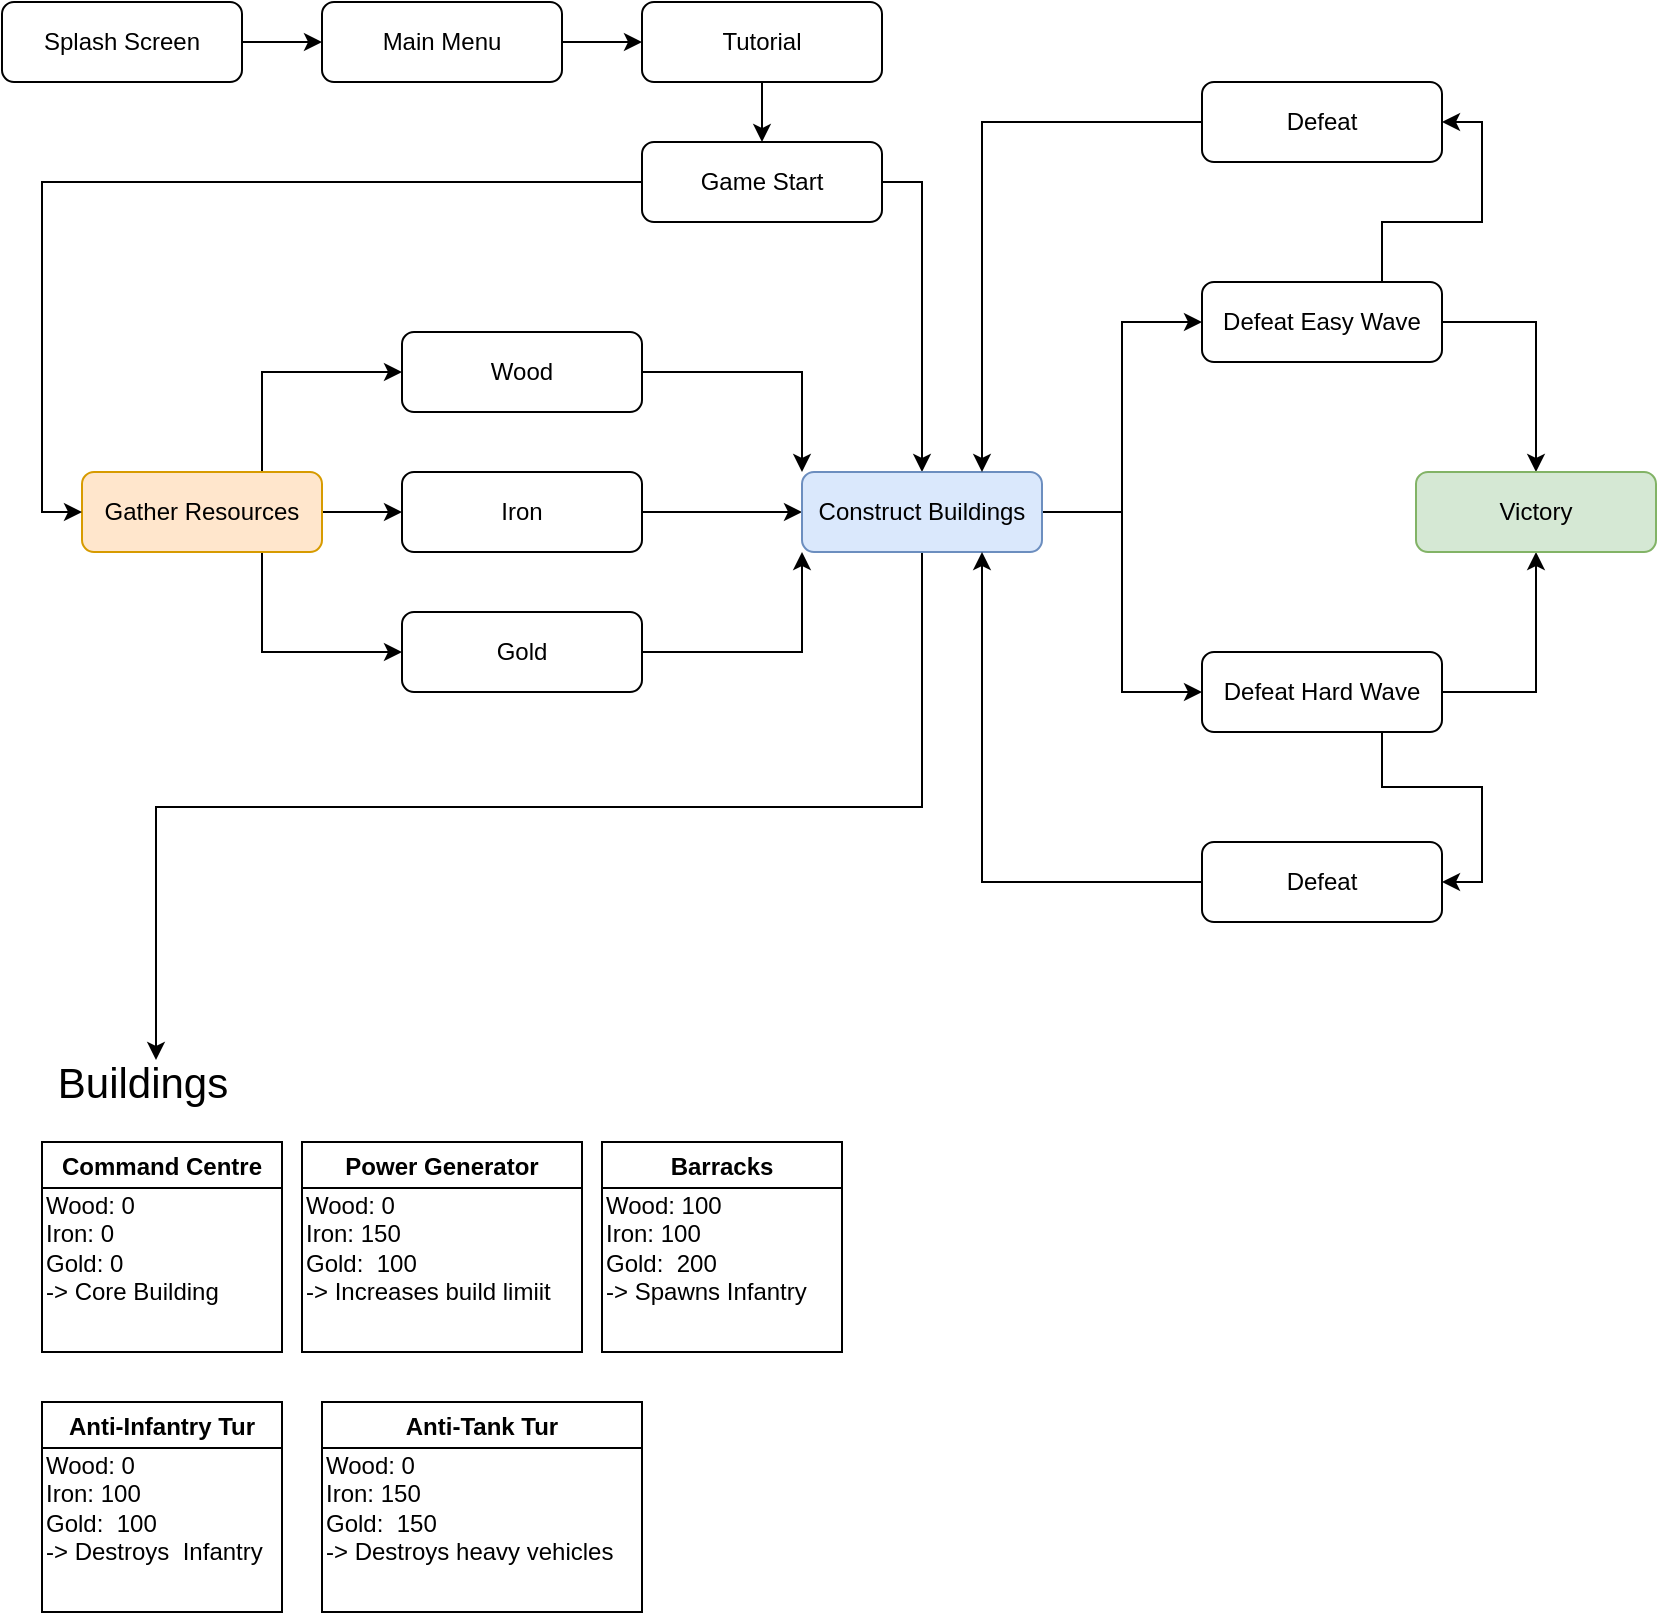 <mxfile version="14.6.6" type="device"><diagram id="C5RBs43oDa-KdzZeNtuy" name="Page-1"><mxGraphModel dx="1414" dy="1041" grid="1" gridSize="10" guides="1" tooltips="1" connect="1" arrows="1" fold="1" page="1" pageScale="1" pageWidth="827" pageHeight="1169" math="0" shadow="0"><root><mxCell id="WIyWlLk6GJQsqaUBKTNV-0"/><mxCell id="WIyWlLk6GJQsqaUBKTNV-1" parent="WIyWlLk6GJQsqaUBKTNV-0"/><mxCell id="p-UzEPVhJErO4vDM6O7c-22" style="edgeStyle=orthogonalEdgeStyle;rounded=0;orthogonalLoop=1;jettySize=auto;html=1;exitX=1;exitY=0.5;exitDx=0;exitDy=0;entryX=0;entryY=0.5;entryDx=0;entryDy=0;" edge="1" parent="WIyWlLk6GJQsqaUBKTNV-1" source="WIyWlLk6GJQsqaUBKTNV-3" target="p-UzEPVhJErO4vDM6O7c-2"><mxGeometry relative="1" as="geometry"/></mxCell><mxCell id="WIyWlLk6GJQsqaUBKTNV-3" value="Main Menu" style="rounded=1;whiteSpace=wrap;html=1;fontSize=12;glass=0;strokeWidth=1;shadow=0;" parent="WIyWlLk6GJQsqaUBKTNV-1" vertex="1"><mxGeometry x="160" width="120" height="40" as="geometry"/></mxCell><mxCell id="p-UzEPVhJErO4vDM6O7c-23" style="edgeStyle=orthogonalEdgeStyle;rounded=0;orthogonalLoop=1;jettySize=auto;html=1;exitX=1;exitY=0.5;exitDx=0;exitDy=0;entryX=0;entryY=0.5;entryDx=0;entryDy=0;" edge="1" parent="WIyWlLk6GJQsqaUBKTNV-1" source="p-UzEPVhJErO4vDM6O7c-0" target="WIyWlLk6GJQsqaUBKTNV-3"><mxGeometry relative="1" as="geometry"/></mxCell><mxCell id="p-UzEPVhJErO4vDM6O7c-0" value="Splash Screen" style="rounded=1;whiteSpace=wrap;html=1;fontSize=12;glass=0;strokeWidth=1;shadow=0;" vertex="1" parent="WIyWlLk6GJQsqaUBKTNV-1"><mxGeometry width="120" height="40" as="geometry"/></mxCell><mxCell id="p-UzEPVhJErO4vDM6O7c-13" style="edgeStyle=orthogonalEdgeStyle;rounded=0;orthogonalLoop=1;jettySize=auto;html=1;exitX=0.5;exitY=1;exitDx=0;exitDy=0;entryX=0.5;entryY=0;entryDx=0;entryDy=0;" edge="1" parent="WIyWlLk6GJQsqaUBKTNV-1" source="p-UzEPVhJErO4vDM6O7c-2" target="p-UzEPVhJErO4vDM6O7c-12"><mxGeometry relative="1" as="geometry"/></mxCell><mxCell id="p-UzEPVhJErO4vDM6O7c-2" value="Tutorial" style="rounded=1;whiteSpace=wrap;html=1;fontSize=12;glass=0;strokeWidth=1;shadow=0;" vertex="1" parent="WIyWlLk6GJQsqaUBKTNV-1"><mxGeometry x="320" width="120" height="40" as="geometry"/></mxCell><mxCell id="p-UzEPVhJErO4vDM6O7c-9" style="edgeStyle=orthogonalEdgeStyle;rounded=0;orthogonalLoop=1;jettySize=auto;html=1;exitX=0.75;exitY=0;exitDx=0;exitDy=0;entryX=0;entryY=0.5;entryDx=0;entryDy=0;" edge="1" parent="WIyWlLk6GJQsqaUBKTNV-1" source="p-UzEPVhJErO4vDM6O7c-4" target="p-UzEPVhJErO4vDM6O7c-5"><mxGeometry relative="1" as="geometry"/></mxCell><mxCell id="p-UzEPVhJErO4vDM6O7c-10" style="edgeStyle=orthogonalEdgeStyle;rounded=0;orthogonalLoop=1;jettySize=auto;html=1;exitX=0.75;exitY=1;exitDx=0;exitDy=0;entryX=0;entryY=0.5;entryDx=0;entryDy=0;" edge="1" parent="WIyWlLk6GJQsqaUBKTNV-1" source="p-UzEPVhJErO4vDM6O7c-4" target="p-UzEPVhJErO4vDM6O7c-7"><mxGeometry relative="1" as="geometry"/></mxCell><mxCell id="p-UzEPVhJErO4vDM6O7c-11" style="edgeStyle=orthogonalEdgeStyle;rounded=0;orthogonalLoop=1;jettySize=auto;html=1;exitX=1;exitY=0.5;exitDx=0;exitDy=0;entryX=0;entryY=0.5;entryDx=0;entryDy=0;" edge="1" parent="WIyWlLk6GJQsqaUBKTNV-1" source="p-UzEPVhJErO4vDM6O7c-4" target="p-UzEPVhJErO4vDM6O7c-6"><mxGeometry relative="1" as="geometry"/></mxCell><mxCell id="p-UzEPVhJErO4vDM6O7c-4" value="Gather Resources" style="rounded=1;whiteSpace=wrap;html=1;fontSize=12;glass=0;strokeWidth=1;shadow=0;fillColor=#ffe6cc;strokeColor=#d79b00;" vertex="1" parent="WIyWlLk6GJQsqaUBKTNV-1"><mxGeometry x="40" y="235" width="120" height="40" as="geometry"/></mxCell><mxCell id="p-UzEPVhJErO4vDM6O7c-18" style="edgeStyle=orthogonalEdgeStyle;rounded=0;orthogonalLoop=1;jettySize=auto;html=1;exitX=1;exitY=0.5;exitDx=0;exitDy=0;entryX=0;entryY=0;entryDx=0;entryDy=0;" edge="1" parent="WIyWlLk6GJQsqaUBKTNV-1" source="p-UzEPVhJErO4vDM6O7c-5" target="p-UzEPVhJErO4vDM6O7c-16"><mxGeometry relative="1" as="geometry"/></mxCell><mxCell id="p-UzEPVhJErO4vDM6O7c-5" value="Wood" style="rounded=1;whiteSpace=wrap;html=1;fontSize=12;glass=0;strokeWidth=1;shadow=0;" vertex="1" parent="WIyWlLk6GJQsqaUBKTNV-1"><mxGeometry x="200" y="165" width="120" height="40" as="geometry"/></mxCell><mxCell id="p-UzEPVhJErO4vDM6O7c-20" style="edgeStyle=orthogonalEdgeStyle;rounded=0;orthogonalLoop=1;jettySize=auto;html=1;exitX=1;exitY=0.5;exitDx=0;exitDy=0;entryX=0;entryY=0.5;entryDx=0;entryDy=0;" edge="1" parent="WIyWlLk6GJQsqaUBKTNV-1" source="p-UzEPVhJErO4vDM6O7c-6" target="p-UzEPVhJErO4vDM6O7c-16"><mxGeometry relative="1" as="geometry"/></mxCell><mxCell id="p-UzEPVhJErO4vDM6O7c-6" value="Iron" style="rounded=1;whiteSpace=wrap;html=1;fontSize=12;glass=0;strokeWidth=1;shadow=0;" vertex="1" parent="WIyWlLk6GJQsqaUBKTNV-1"><mxGeometry x="200" y="235" width="120" height="40" as="geometry"/></mxCell><mxCell id="p-UzEPVhJErO4vDM6O7c-19" style="edgeStyle=orthogonalEdgeStyle;rounded=0;orthogonalLoop=1;jettySize=auto;html=1;exitX=1;exitY=0.5;exitDx=0;exitDy=0;entryX=0;entryY=1;entryDx=0;entryDy=0;" edge="1" parent="WIyWlLk6GJQsqaUBKTNV-1" source="p-UzEPVhJErO4vDM6O7c-7" target="p-UzEPVhJErO4vDM6O7c-16"><mxGeometry relative="1" as="geometry"/></mxCell><mxCell id="p-UzEPVhJErO4vDM6O7c-7" value="Gold" style="rounded=1;whiteSpace=wrap;html=1;fontSize=12;glass=0;strokeWidth=1;shadow=0;" vertex="1" parent="WIyWlLk6GJQsqaUBKTNV-1"><mxGeometry x="200" y="305" width="120" height="40" as="geometry"/></mxCell><mxCell id="p-UzEPVhJErO4vDM6O7c-15" style="edgeStyle=orthogonalEdgeStyle;rounded=0;orthogonalLoop=1;jettySize=auto;html=1;exitX=0;exitY=0.5;exitDx=0;exitDy=0;entryX=0;entryY=0.5;entryDx=0;entryDy=0;" edge="1" parent="WIyWlLk6GJQsqaUBKTNV-1" source="p-UzEPVhJErO4vDM6O7c-12" target="p-UzEPVhJErO4vDM6O7c-4"><mxGeometry relative="1" as="geometry"/></mxCell><mxCell id="p-UzEPVhJErO4vDM6O7c-21" style="edgeStyle=orthogonalEdgeStyle;rounded=0;orthogonalLoop=1;jettySize=auto;html=1;exitX=1;exitY=0.5;exitDx=0;exitDy=0;entryX=0.5;entryY=0;entryDx=0;entryDy=0;" edge="1" parent="WIyWlLk6GJQsqaUBKTNV-1" source="p-UzEPVhJErO4vDM6O7c-12" target="p-UzEPVhJErO4vDM6O7c-16"><mxGeometry relative="1" as="geometry"/></mxCell><mxCell id="p-UzEPVhJErO4vDM6O7c-12" value="Game Start" style="rounded=1;whiteSpace=wrap;html=1;fontSize=12;glass=0;strokeWidth=1;shadow=0;" vertex="1" parent="WIyWlLk6GJQsqaUBKTNV-1"><mxGeometry x="320" y="70" width="120" height="40" as="geometry"/></mxCell><mxCell id="p-UzEPVhJErO4vDM6O7c-26" style="edgeStyle=orthogonalEdgeStyle;rounded=0;orthogonalLoop=1;jettySize=auto;html=1;exitX=1;exitY=0.5;exitDx=0;exitDy=0;entryX=0;entryY=0.5;entryDx=0;entryDy=0;" edge="1" parent="WIyWlLk6GJQsqaUBKTNV-1" source="p-UzEPVhJErO4vDM6O7c-16" target="p-UzEPVhJErO4vDM6O7c-25"><mxGeometry relative="1" as="geometry"/></mxCell><mxCell id="p-UzEPVhJErO4vDM6O7c-27" style="edgeStyle=orthogonalEdgeStyle;rounded=0;orthogonalLoop=1;jettySize=auto;html=1;exitX=1;exitY=0.5;exitDx=0;exitDy=0;entryX=0;entryY=0.5;entryDx=0;entryDy=0;" edge="1" parent="WIyWlLk6GJQsqaUBKTNV-1" source="p-UzEPVhJErO4vDM6O7c-16" target="p-UzEPVhJErO4vDM6O7c-24"><mxGeometry relative="1" as="geometry"/></mxCell><mxCell id="p-UzEPVhJErO4vDM6O7c-57" style="edgeStyle=orthogonalEdgeStyle;rounded=0;orthogonalLoop=1;jettySize=auto;html=1;exitX=0.5;exitY=1;exitDx=0;exitDy=0;entryX=0.57;entryY=-0.05;entryDx=0;entryDy=0;entryPerimeter=0;" edge="1" parent="WIyWlLk6GJQsqaUBKTNV-1" source="p-UzEPVhJErO4vDM6O7c-16" target="p-UzEPVhJErO4vDM6O7c-56"><mxGeometry relative="1" as="geometry"/></mxCell><mxCell id="p-UzEPVhJErO4vDM6O7c-16" value="Construct Buildings" style="rounded=1;whiteSpace=wrap;html=1;fontSize=12;glass=0;strokeWidth=1;shadow=0;fillColor=#dae8fc;strokeColor=#6c8ebf;" vertex="1" parent="WIyWlLk6GJQsqaUBKTNV-1"><mxGeometry x="400" y="235" width="120" height="40" as="geometry"/></mxCell><mxCell id="p-UzEPVhJErO4vDM6O7c-30" style="edgeStyle=orthogonalEdgeStyle;rounded=0;orthogonalLoop=1;jettySize=auto;html=1;exitX=1;exitY=0.5;exitDx=0;exitDy=0;entryX=0.5;entryY=0;entryDx=0;entryDy=0;" edge="1" parent="WIyWlLk6GJQsqaUBKTNV-1" source="p-UzEPVhJErO4vDM6O7c-24" target="p-UzEPVhJErO4vDM6O7c-28"><mxGeometry relative="1" as="geometry"/></mxCell><mxCell id="p-UzEPVhJErO4vDM6O7c-35" style="edgeStyle=orthogonalEdgeStyle;rounded=0;orthogonalLoop=1;jettySize=auto;html=1;exitX=0.75;exitY=0;exitDx=0;exitDy=0;entryX=1;entryY=0.5;entryDx=0;entryDy=0;" edge="1" parent="WIyWlLk6GJQsqaUBKTNV-1" source="p-UzEPVhJErO4vDM6O7c-24" target="p-UzEPVhJErO4vDM6O7c-32"><mxGeometry relative="1" as="geometry"/></mxCell><mxCell id="p-UzEPVhJErO4vDM6O7c-24" value="Defeat Easy Wave" style="rounded=1;whiteSpace=wrap;html=1;fontSize=12;glass=0;strokeWidth=1;shadow=0;" vertex="1" parent="WIyWlLk6GJQsqaUBKTNV-1"><mxGeometry x="600" y="140" width="120" height="40" as="geometry"/></mxCell><mxCell id="p-UzEPVhJErO4vDM6O7c-31" style="edgeStyle=orthogonalEdgeStyle;rounded=0;orthogonalLoop=1;jettySize=auto;html=1;entryX=0.5;entryY=1;entryDx=0;entryDy=0;" edge="1" parent="WIyWlLk6GJQsqaUBKTNV-1" source="p-UzEPVhJErO4vDM6O7c-25" target="p-UzEPVhJErO4vDM6O7c-28"><mxGeometry relative="1" as="geometry"><Array as="points"><mxPoint x="767" y="345"/></Array></mxGeometry></mxCell><mxCell id="p-UzEPVhJErO4vDM6O7c-37" style="edgeStyle=orthogonalEdgeStyle;rounded=0;orthogonalLoop=1;jettySize=auto;html=1;exitX=0.75;exitY=1;exitDx=0;exitDy=0;entryX=1;entryY=0.5;entryDx=0;entryDy=0;" edge="1" parent="WIyWlLk6GJQsqaUBKTNV-1" source="p-UzEPVhJErO4vDM6O7c-25" target="p-UzEPVhJErO4vDM6O7c-36"><mxGeometry relative="1" as="geometry"/></mxCell><mxCell id="p-UzEPVhJErO4vDM6O7c-25" value="Defeat Hard Wave" style="rounded=1;whiteSpace=wrap;html=1;fontSize=12;glass=0;strokeWidth=1;shadow=0;" vertex="1" parent="WIyWlLk6GJQsqaUBKTNV-1"><mxGeometry x="600" y="325" width="120" height="40" as="geometry"/></mxCell><mxCell id="p-UzEPVhJErO4vDM6O7c-28" value="Victory" style="rounded=1;whiteSpace=wrap;html=1;fontSize=12;glass=0;strokeWidth=1;shadow=0;fillColor=#d5e8d4;strokeColor=#82b366;" vertex="1" parent="WIyWlLk6GJQsqaUBKTNV-1"><mxGeometry x="707" y="235" width="120" height="40" as="geometry"/></mxCell><mxCell id="p-UzEPVhJErO4vDM6O7c-41" style="edgeStyle=orthogonalEdgeStyle;rounded=0;orthogonalLoop=1;jettySize=auto;html=1;exitX=0;exitY=0.5;exitDx=0;exitDy=0;entryX=0.75;entryY=0;entryDx=0;entryDy=0;" edge="1" parent="WIyWlLk6GJQsqaUBKTNV-1" source="p-UzEPVhJErO4vDM6O7c-32" target="p-UzEPVhJErO4vDM6O7c-16"><mxGeometry relative="1" as="geometry"/></mxCell><mxCell id="p-UzEPVhJErO4vDM6O7c-32" value="Defeat" style="rounded=1;whiteSpace=wrap;html=1;fontSize=12;glass=0;strokeWidth=1;shadow=0;" vertex="1" parent="WIyWlLk6GJQsqaUBKTNV-1"><mxGeometry x="600" y="40" width="120" height="40" as="geometry"/></mxCell><mxCell id="p-UzEPVhJErO4vDM6O7c-42" style="edgeStyle=orthogonalEdgeStyle;rounded=0;orthogonalLoop=1;jettySize=auto;html=1;exitX=0;exitY=0.5;exitDx=0;exitDy=0;entryX=0.75;entryY=1;entryDx=0;entryDy=0;" edge="1" parent="WIyWlLk6GJQsqaUBKTNV-1" source="p-UzEPVhJErO4vDM6O7c-36" target="p-UzEPVhJErO4vDM6O7c-16"><mxGeometry relative="1" as="geometry"/></mxCell><mxCell id="p-UzEPVhJErO4vDM6O7c-36" value="Defeat" style="rounded=1;whiteSpace=wrap;html=1;fontSize=12;glass=0;strokeWidth=1;shadow=0;" vertex="1" parent="WIyWlLk6GJQsqaUBKTNV-1"><mxGeometry x="600" y="420" width="120" height="40" as="geometry"/></mxCell><mxCell id="p-UzEPVhJErO4vDM6O7c-43" value="Command Centre" style="swimlane;" vertex="1" parent="WIyWlLk6GJQsqaUBKTNV-1"><mxGeometry x="20" y="570" width="120" height="105" as="geometry"/></mxCell><mxCell id="p-UzEPVhJErO4vDM6O7c-45" value="Wood: 0&lt;br&gt;Iron: 0&amp;nbsp;&lt;br&gt;Gold: 0&lt;br&gt;-&amp;gt; Core Building" style="text;html=1;align=left;verticalAlign=middle;resizable=0;points=[];autosize=1;strokeColor=none;" vertex="1" parent="p-UzEPVhJErO4vDM6O7c-43"><mxGeometry y="22.5" width="100" height="60" as="geometry"/></mxCell><mxCell id="p-UzEPVhJErO4vDM6O7c-47" value="Power Generator" style="swimlane;" vertex="1" parent="WIyWlLk6GJQsqaUBKTNV-1"><mxGeometry x="150" y="570" width="140" height="105" as="geometry"/></mxCell><mxCell id="p-UzEPVhJErO4vDM6O7c-48" value="Wood: 0&lt;br&gt;Iron: 150&lt;br&gt;Gold:&amp;nbsp; 100&lt;br&gt;-&amp;gt; Increases build limiit&lt;br&gt;" style="text;html=1;align=left;verticalAlign=middle;resizable=0;points=[];autosize=1;strokeColor=none;" vertex="1" parent="p-UzEPVhJErO4vDM6O7c-47"><mxGeometry y="22.5" width="140" height="60" as="geometry"/></mxCell><mxCell id="p-UzEPVhJErO4vDM6O7c-49" value="Barracks" style="swimlane;" vertex="1" parent="WIyWlLk6GJQsqaUBKTNV-1"><mxGeometry x="300" y="570" width="120" height="105" as="geometry"/></mxCell><mxCell id="p-UzEPVhJErO4vDM6O7c-50" value="Wood: 100&lt;br&gt;Iron: 100&lt;br&gt;Gold:&amp;nbsp; 200&lt;br&gt;-&amp;gt; Spawns Infantry" style="text;html=1;align=left;verticalAlign=middle;resizable=0;points=[];autosize=1;strokeColor=none;" vertex="1" parent="p-UzEPVhJErO4vDM6O7c-49"><mxGeometry y="22.5" width="120" height="60" as="geometry"/></mxCell><mxCell id="p-UzEPVhJErO4vDM6O7c-51" value="Anti-Infantry Tur" style="swimlane;" vertex="1" parent="WIyWlLk6GJQsqaUBKTNV-1"><mxGeometry x="20" y="700" width="120" height="105" as="geometry"/></mxCell><mxCell id="p-UzEPVhJErO4vDM6O7c-52" value="Wood: 0&lt;br&gt;Iron: 100&lt;br&gt;Gold:&amp;nbsp; 100&lt;br&gt;-&amp;gt; Destroys&amp;nbsp; Infantry" style="text;html=1;align=left;verticalAlign=middle;resizable=0;points=[];autosize=1;strokeColor=none;" vertex="1" parent="p-UzEPVhJErO4vDM6O7c-51"><mxGeometry y="22.5" width="120" height="60" as="geometry"/></mxCell><mxCell id="p-UzEPVhJErO4vDM6O7c-53" value="Anti-Tank Tur" style="swimlane;" vertex="1" parent="WIyWlLk6GJQsqaUBKTNV-1"><mxGeometry x="160" y="700" width="160" height="105" as="geometry"/></mxCell><mxCell id="p-UzEPVhJErO4vDM6O7c-54" value="Wood: 0&lt;br&gt;Iron: 150&lt;br&gt;Gold:&amp;nbsp; 150&lt;br&gt;-&amp;gt; Destroys heavy vehicles" style="text;html=1;align=left;verticalAlign=middle;resizable=0;points=[];autosize=1;strokeColor=none;" vertex="1" parent="p-UzEPVhJErO4vDM6O7c-53"><mxGeometry y="22.5" width="160" height="60" as="geometry"/></mxCell><mxCell id="p-UzEPVhJErO4vDM6O7c-56" value="&lt;font style=&quot;font-size: 21px&quot;&gt;Buildings&lt;/font&gt;" style="text;html=1;align=center;verticalAlign=middle;resizable=0;points=[];autosize=1;strokeColor=none;" vertex="1" parent="WIyWlLk6GJQsqaUBKTNV-1"><mxGeometry x="20" y="530" width="100" height="20" as="geometry"/></mxCell></root></mxGraphModel></diagram></mxfile>